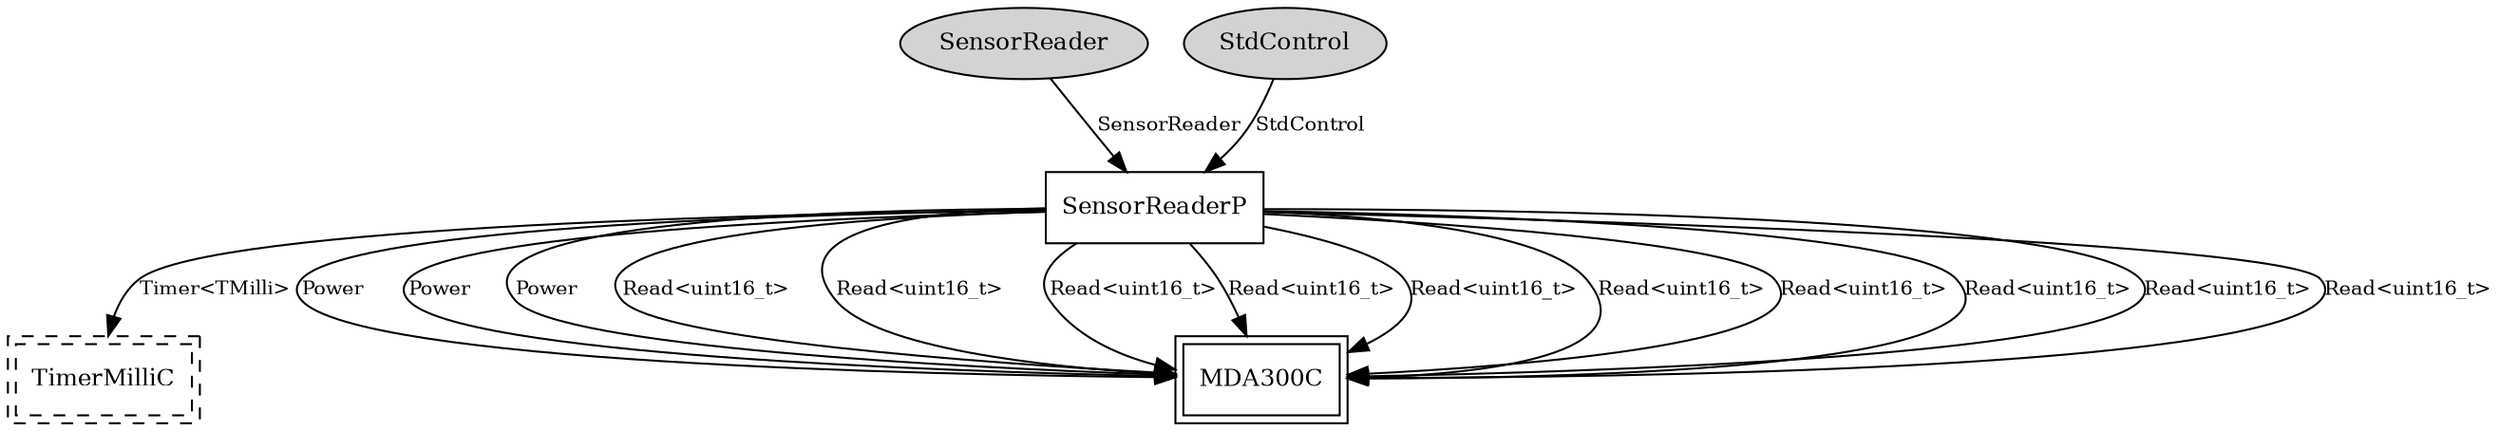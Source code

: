 digraph "SensorReaderC" {
  n0x41102b78 [shape=ellipse, style=filled, label="SensorReader", fontsize=12];
  "SensorReaderP" [fontsize=12, shape=box, URL="../chtml/SensorReaderP.html"];
  n0x41135010 [shape=ellipse, style=filled, label="StdControl", fontsize=12];
  "SensorReaderP" [fontsize=12, shape=box, URL="../chtml/SensorReaderP.html"];
  "SensorReaderP" [fontsize=12, shape=box, URL="../chtml/SensorReaderP.html"];
  "SensorReaderC.TimerMilliC" [fontsize=12, shape=box,peripheries=2, style=dashed, label="TimerMilliC", URL="../chtml/tos.system.TimerMilliC.html"];
  "SensorReaderP" [fontsize=12, shape=box, URL="../chtml/SensorReaderP.html"];
  "MDA300C" [fontsize=12, shape=box,peripheries=2, URL="../chtml/...mda300final.MDA300C.html"];
  "SensorReaderP" [fontsize=12, shape=box, URL="../chtml/SensorReaderP.html"];
  "MDA300C" [fontsize=12, shape=box,peripheries=2, URL="../chtml/...mda300final.MDA300C.html"];
  "SensorReaderP" [fontsize=12, shape=box, URL="../chtml/SensorReaderP.html"];
  "MDA300C" [fontsize=12, shape=box,peripheries=2, URL="../chtml/...mda300final.MDA300C.html"];
  "SensorReaderP" [fontsize=12, shape=box, URL="../chtml/SensorReaderP.html"];
  "MDA300C" [fontsize=12, shape=box,peripheries=2, URL="../chtml/...mda300final.MDA300C.html"];
  "SensorReaderP" [fontsize=12, shape=box, URL="../chtml/SensorReaderP.html"];
  "MDA300C" [fontsize=12, shape=box,peripheries=2, URL="../chtml/...mda300final.MDA300C.html"];
  "SensorReaderP" [fontsize=12, shape=box, URL="../chtml/SensorReaderP.html"];
  "MDA300C" [fontsize=12, shape=box,peripheries=2, URL="../chtml/...mda300final.MDA300C.html"];
  "SensorReaderP" [fontsize=12, shape=box, URL="../chtml/SensorReaderP.html"];
  "MDA300C" [fontsize=12, shape=box,peripheries=2, URL="../chtml/...mda300final.MDA300C.html"];
  "SensorReaderP" [fontsize=12, shape=box, URL="../chtml/SensorReaderP.html"];
  "MDA300C" [fontsize=12, shape=box,peripheries=2, URL="../chtml/...mda300final.MDA300C.html"];
  "SensorReaderP" [fontsize=12, shape=box, URL="../chtml/SensorReaderP.html"];
  "MDA300C" [fontsize=12, shape=box,peripheries=2, URL="../chtml/...mda300final.MDA300C.html"];
  "SensorReaderP" [fontsize=12, shape=box, URL="../chtml/SensorReaderP.html"];
  "MDA300C" [fontsize=12, shape=box,peripheries=2, URL="../chtml/...mda300final.MDA300C.html"];
  "SensorReaderP" [fontsize=12, shape=box, URL="../chtml/SensorReaderP.html"];
  "MDA300C" [fontsize=12, shape=box,peripheries=2, URL="../chtml/...mda300final.MDA300C.html"];
  "SensorReaderP" [fontsize=12, shape=box, URL="../chtml/SensorReaderP.html"];
  "MDA300C" [fontsize=12, shape=box,peripheries=2, URL="../chtml/...mda300final.MDA300C.html"];
  "SensorReaderP" [fontsize=12, shape=box, URL="../chtml/SensorReaderP.html"];
  "MDA300C" [fontsize=12, shape=box,peripheries=2, URL="../chtml/...mda300final.MDA300C.html"];
  "n0x41102b78" -> "SensorReaderP" [label="SensorReader", URL="../ihtml/SensorReader.html", fontsize=10];
  "n0x41135010" -> "SensorReaderP" [label="StdControl", URL="../ihtml/tos.interfaces.StdControl.html", fontsize=10];
  "SensorReaderP" -> "SensorReaderC.TimerMilliC" [label="Timer<TMilli>", URL="../ihtml/tos.lib.timer.Timer.html", fontsize=10];
  "SensorReaderP" -> "MDA300C" [label="Power", URL="../ihtml/...mda300final.Power.html", fontsize=10];
  "SensorReaderP" -> "MDA300C" [label="Power", URL="../ihtml/...mda300final.Power.html", fontsize=10];
  "SensorReaderP" -> "MDA300C" [label="Power", URL="../ihtml/...mda300final.Power.html", fontsize=10];
  "SensorReaderP" -> "MDA300C" [label="Read<uint16_t>", URL="../ihtml/tos.interfaces.Read.html", fontsize=10];
  "SensorReaderP" -> "MDA300C" [label="Read<uint16_t>", URL="../ihtml/tos.interfaces.Read.html", fontsize=10];
  "SensorReaderP" -> "MDA300C" [label="Read<uint16_t>", URL="../ihtml/tos.interfaces.Read.html", fontsize=10];
  "SensorReaderP" -> "MDA300C" [label="Read<uint16_t>", URL="../ihtml/tos.interfaces.Read.html", fontsize=10];
  "SensorReaderP" -> "MDA300C" [label="Read<uint16_t>", URL="../ihtml/tos.interfaces.Read.html", fontsize=10];
  "SensorReaderP" -> "MDA300C" [label="Read<uint16_t>", URL="../ihtml/tos.interfaces.Read.html", fontsize=10];
  "SensorReaderP" -> "MDA300C" [label="Read<uint16_t>", URL="../ihtml/tos.interfaces.Read.html", fontsize=10];
  "SensorReaderP" -> "MDA300C" [label="Read<uint16_t>", URL="../ihtml/tos.interfaces.Read.html", fontsize=10];
  "SensorReaderP" -> "MDA300C" [label="Read<uint16_t>", URL="../ihtml/tos.interfaces.Read.html", fontsize=10];
  "SensorReaderP" -> "MDA300C" [label="Read<uint16_t>", URL="../ihtml/tos.interfaces.Read.html", fontsize=10];
}
